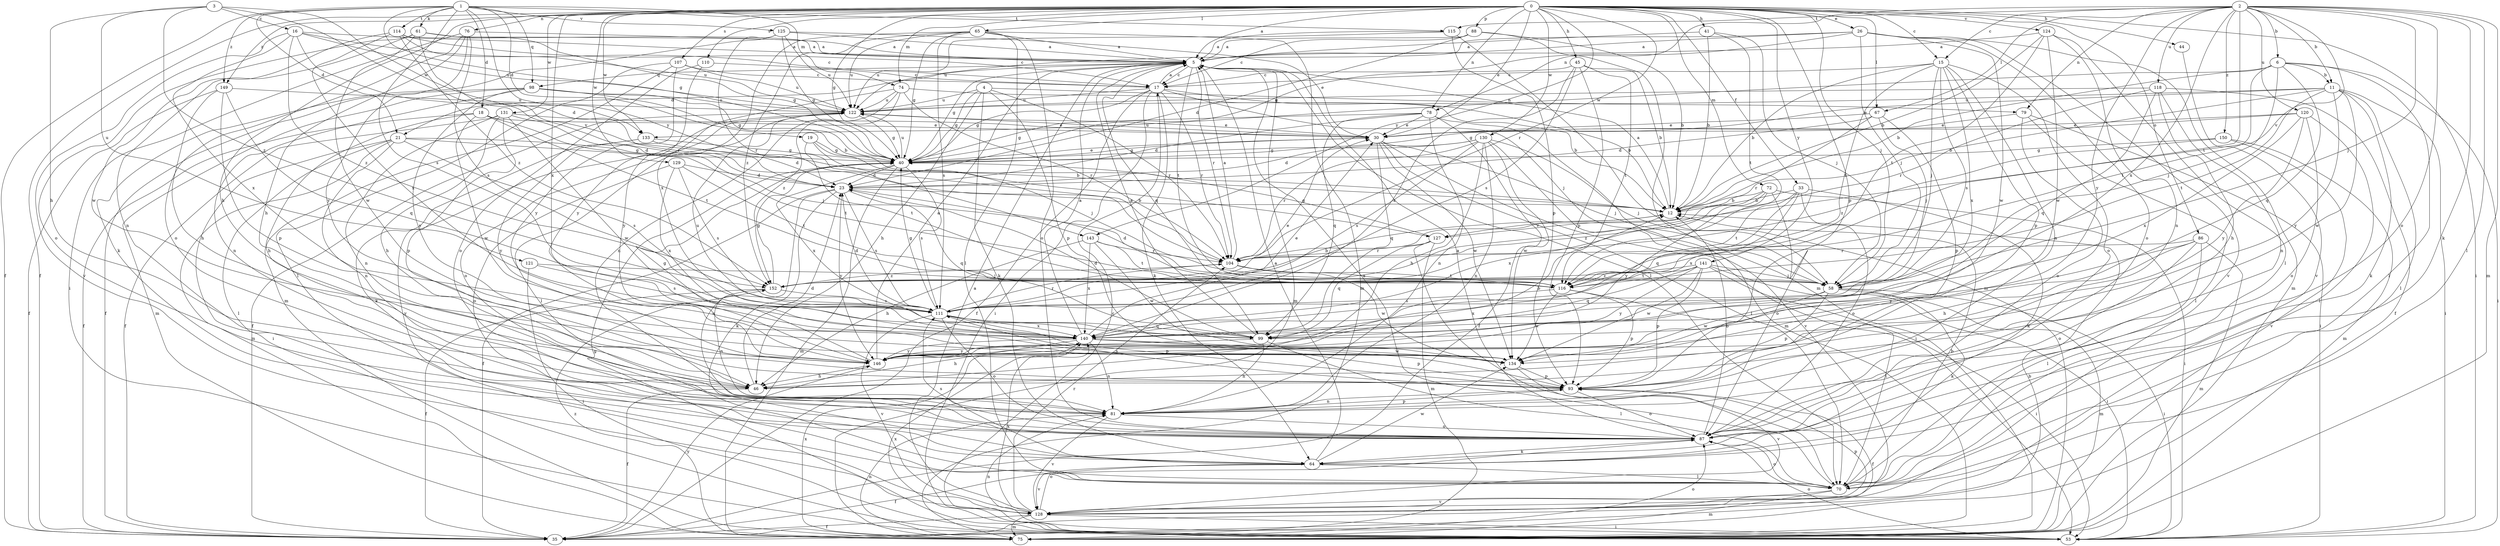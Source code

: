 strict digraph  {
0;
1;
2;
3;
4;
5;
6;
11;
12;
15;
16;
17;
18;
19;
21;
23;
26;
30;
33;
35;
40;
41;
44;
45;
46;
53;
58;
61;
64;
65;
67;
70;
72;
74;
75;
76;
78;
79;
81;
86;
87;
88;
93;
98;
99;
104;
107;
110;
111;
114;
115;
116;
118;
120;
121;
122;
124;
125;
127;
128;
129;
130;
131;
133;
134;
140;
141;
143;
146;
149;
150;
152;
0 -> 5  [label=a];
0 -> 15  [label=c];
0 -> 26  [label=e];
0 -> 30  [label=e];
0 -> 33  [label=f];
0 -> 35  [label=f];
0 -> 40  [label=g];
0 -> 41  [label=h];
0 -> 44  [label=h];
0 -> 45  [label=h];
0 -> 46  [label=h];
0 -> 53  [label=i];
0 -> 58  [label=j];
0 -> 65  [label=l];
0 -> 67  [label=l];
0 -> 72  [label=m];
0 -> 74  [label=m];
0 -> 76  [label=n];
0 -> 78  [label=n];
0 -> 86  [label=o];
0 -> 88  [label=p];
0 -> 93  [label=p];
0 -> 104  [label=r];
0 -> 107  [label=s];
0 -> 110  [label=s];
0 -> 124  [label=v];
0 -> 129  [label=w];
0 -> 130  [label=w];
0 -> 131  [label=w];
0 -> 133  [label=w];
0 -> 140  [label=x];
0 -> 141  [label=y];
0 -> 143  [label=y];
0 -> 149  [label=z];
1 -> 18  [label=d];
1 -> 19  [label=d];
1 -> 21  [label=d];
1 -> 35  [label=f];
1 -> 40  [label=g];
1 -> 61  [label=k];
1 -> 74  [label=m];
1 -> 98  [label=q];
1 -> 111  [label=s];
1 -> 114  [label=t];
1 -> 115  [label=t];
1 -> 125  [label=v];
1 -> 143  [label=y];
1 -> 149  [label=z];
2 -> 6  [label=b];
2 -> 11  [label=b];
2 -> 15  [label=c];
2 -> 58  [label=j];
2 -> 64  [label=k];
2 -> 67  [label=l];
2 -> 70  [label=l];
2 -> 75  [label=m];
2 -> 78  [label=n];
2 -> 79  [label=n];
2 -> 87  [label=o];
2 -> 115  [label=t];
2 -> 116  [label=t];
2 -> 118  [label=u];
2 -> 120  [label=u];
2 -> 127  [label=v];
2 -> 140  [label=x];
2 -> 146  [label=y];
2 -> 150  [label=z];
3 -> 16  [label=c];
3 -> 46  [label=h];
3 -> 121  [label=u];
3 -> 127  [label=v];
3 -> 133  [label=w];
3 -> 152  [label=z];
4 -> 40  [label=g];
4 -> 46  [label=h];
4 -> 64  [label=k];
4 -> 79  [label=n];
4 -> 93  [label=p];
4 -> 104  [label=r];
4 -> 122  [label=u];
5 -> 17  [label=c];
5 -> 21  [label=d];
5 -> 40  [label=g];
5 -> 70  [label=l];
5 -> 75  [label=m];
5 -> 98  [label=q];
5 -> 99  [label=q];
5 -> 104  [label=r];
5 -> 116  [label=t];
6 -> 11  [label=b];
6 -> 12  [label=b];
6 -> 53  [label=i];
6 -> 58  [label=j];
6 -> 70  [label=l];
6 -> 99  [label=q];
6 -> 116  [label=t];
6 -> 133  [label=w];
11 -> 12  [label=b];
11 -> 30  [label=e];
11 -> 53  [label=i];
11 -> 64  [label=k];
11 -> 70  [label=l];
11 -> 116  [label=t];
11 -> 122  [label=u];
11 -> 134  [label=w];
11 -> 146  [label=y];
12 -> 5  [label=a];
12 -> 127  [label=v];
15 -> 12  [label=b];
15 -> 17  [label=c];
15 -> 58  [label=j];
15 -> 81  [label=n];
15 -> 87  [label=o];
15 -> 93  [label=p];
15 -> 111  [label=s];
15 -> 116  [label=t];
15 -> 140  [label=x];
16 -> 5  [label=a];
16 -> 17  [label=c];
16 -> 104  [label=r];
16 -> 122  [label=u];
16 -> 128  [label=v];
16 -> 140  [label=x];
16 -> 152  [label=z];
17 -> 5  [label=a];
17 -> 12  [label=b];
17 -> 35  [label=f];
17 -> 40  [label=g];
17 -> 53  [label=i];
17 -> 58  [label=j];
17 -> 64  [label=k];
17 -> 104  [label=r];
17 -> 122  [label=u];
18 -> 30  [label=e];
18 -> 35  [label=f];
18 -> 46  [label=h];
18 -> 58  [label=j];
18 -> 116  [label=t];
18 -> 134  [label=w];
19 -> 12  [label=b];
19 -> 40  [label=g];
19 -> 58  [label=j];
19 -> 116  [label=t];
21 -> 40  [label=g];
21 -> 53  [label=i];
21 -> 70  [label=l];
21 -> 75  [label=m];
21 -> 81  [label=n];
21 -> 111  [label=s];
21 -> 116  [label=t];
23 -> 12  [label=b];
23 -> 35  [label=f];
23 -> 64  [label=k];
23 -> 87  [label=o];
23 -> 99  [label=q];
23 -> 111  [label=s];
23 -> 146  [label=y];
26 -> 5  [label=a];
26 -> 40  [label=g];
26 -> 58  [label=j];
26 -> 75  [label=m];
26 -> 87  [label=o];
26 -> 122  [label=u];
26 -> 128  [label=v];
26 -> 134  [label=w];
30 -> 40  [label=g];
30 -> 53  [label=i];
30 -> 58  [label=j];
30 -> 70  [label=l];
30 -> 99  [label=q];
30 -> 122  [label=u];
30 -> 134  [label=w];
33 -> 12  [label=b];
33 -> 64  [label=k];
33 -> 87  [label=o];
33 -> 99  [label=q];
33 -> 116  [label=t];
33 -> 140  [label=x];
35 -> 12  [label=b];
35 -> 146  [label=y];
40 -> 23  [label=d];
40 -> 30  [label=e];
40 -> 75  [label=m];
40 -> 111  [label=s];
40 -> 122  [label=u];
40 -> 140  [label=x];
41 -> 5  [label=a];
41 -> 12  [label=b];
41 -> 58  [label=j];
41 -> 116  [label=t];
44 -> 128  [label=v];
45 -> 12  [label=b];
45 -> 17  [label=c];
45 -> 93  [label=p];
45 -> 111  [label=s];
45 -> 116  [label=t];
45 -> 140  [label=x];
46 -> 23  [label=d];
46 -> 35  [label=f];
53 -> 17  [label=c];
53 -> 40  [label=g];
53 -> 81  [label=n];
53 -> 87  [label=o];
53 -> 140  [label=x];
58 -> 53  [label=i];
58 -> 64  [label=k];
58 -> 75  [label=m];
58 -> 93  [label=p];
58 -> 134  [label=w];
58 -> 140  [label=x];
61 -> 5  [label=a];
61 -> 23  [label=d];
61 -> 40  [label=g];
61 -> 81  [label=n];
61 -> 87  [label=o];
61 -> 134  [label=w];
64 -> 5  [label=a];
64 -> 35  [label=f];
64 -> 70  [label=l];
64 -> 111  [label=s];
64 -> 128  [label=v];
64 -> 134  [label=w];
65 -> 5  [label=a];
65 -> 40  [label=g];
65 -> 70  [label=l];
65 -> 75  [label=m];
65 -> 87  [label=o];
65 -> 111  [label=s];
65 -> 122  [label=u];
65 -> 140  [label=x];
65 -> 152  [label=z];
67 -> 23  [label=d];
67 -> 30  [label=e];
67 -> 58  [label=j];
67 -> 93  [label=p];
67 -> 104  [label=r];
70 -> 5  [label=a];
70 -> 12  [label=b];
70 -> 75  [label=m];
70 -> 87  [label=o];
70 -> 128  [label=v];
72 -> 12  [label=b];
72 -> 53  [label=i];
72 -> 87  [label=o];
72 -> 140  [label=x];
72 -> 146  [label=y];
72 -> 152  [label=z];
74 -> 12  [label=b];
74 -> 81  [label=n];
74 -> 104  [label=r];
74 -> 122  [label=u];
74 -> 146  [label=y];
74 -> 152  [label=z];
75 -> 81  [label=n];
75 -> 87  [label=o];
75 -> 140  [label=x];
75 -> 152  [label=z];
76 -> 5  [label=a];
76 -> 46  [label=h];
76 -> 53  [label=i];
76 -> 87  [label=o];
76 -> 111  [label=s];
76 -> 146  [label=y];
78 -> 23  [label=d];
78 -> 30  [label=e];
78 -> 35  [label=f];
78 -> 40  [label=g];
78 -> 75  [label=m];
78 -> 81  [label=n];
78 -> 99  [label=q];
79 -> 30  [label=e];
79 -> 53  [label=i];
79 -> 70  [label=l];
79 -> 87  [label=o];
81 -> 87  [label=o];
81 -> 93  [label=p];
81 -> 128  [label=v];
86 -> 46  [label=h];
86 -> 70  [label=l];
86 -> 75  [label=m];
86 -> 87  [label=o];
86 -> 104  [label=r];
86 -> 146  [label=y];
87 -> 5  [label=a];
87 -> 12  [label=b];
87 -> 64  [label=k];
88 -> 5  [label=a];
88 -> 12  [label=b];
88 -> 17  [label=c];
88 -> 23  [label=d];
88 -> 75  [label=m];
93 -> 35  [label=f];
93 -> 81  [label=n];
93 -> 87  [label=o];
93 -> 111  [label=s];
98 -> 12  [label=b];
98 -> 35  [label=f];
98 -> 40  [label=g];
98 -> 75  [label=m];
98 -> 81  [label=n];
98 -> 122  [label=u];
98 -> 146  [label=y];
99 -> 5  [label=a];
99 -> 23  [label=d];
99 -> 70  [label=l];
99 -> 81  [label=n];
99 -> 122  [label=u];
99 -> 146  [label=y];
104 -> 5  [label=a];
104 -> 116  [label=t];
104 -> 134  [label=w];
104 -> 152  [label=z];
107 -> 17  [label=c];
107 -> 70  [label=l];
107 -> 75  [label=m];
107 -> 122  [label=u];
107 -> 146  [label=y];
110 -> 17  [label=c];
110 -> 87  [label=o];
110 -> 146  [label=y];
111 -> 23  [label=d];
111 -> 30  [label=e];
111 -> 40  [label=g];
111 -> 87  [label=o];
111 -> 93  [label=p];
111 -> 99  [label=q];
111 -> 104  [label=r];
111 -> 128  [label=v];
111 -> 140  [label=x];
114 -> 5  [label=a];
114 -> 17  [label=c];
114 -> 122  [label=u];
114 -> 134  [label=w];
114 -> 140  [label=x];
114 -> 152  [label=z];
115 -> 5  [label=a];
115 -> 75  [label=m];
115 -> 93  [label=p];
115 -> 122  [label=u];
116 -> 23  [label=d];
116 -> 53  [label=i];
116 -> 93  [label=p];
116 -> 111  [label=s];
116 -> 134  [label=w];
118 -> 35  [label=f];
118 -> 46  [label=h];
118 -> 81  [label=n];
118 -> 99  [label=q];
118 -> 104  [label=r];
118 -> 122  [label=u];
120 -> 30  [label=e];
120 -> 40  [label=g];
120 -> 70  [label=l];
120 -> 87  [label=o];
120 -> 140  [label=x];
120 -> 146  [label=y];
121 -> 53  [label=i];
121 -> 58  [label=j];
121 -> 111  [label=s];
122 -> 30  [label=e];
122 -> 35  [label=f];
122 -> 40  [label=g];
122 -> 70  [label=l];
122 -> 87  [label=o];
122 -> 128  [label=v];
124 -> 5  [label=a];
124 -> 12  [label=b];
124 -> 70  [label=l];
124 -> 81  [label=n];
124 -> 116  [label=t];
124 -> 134  [label=w];
125 -> 5  [label=a];
125 -> 30  [label=e];
125 -> 40  [label=g];
125 -> 64  [label=k];
125 -> 104  [label=r];
125 -> 122  [label=u];
127 -> 40  [label=g];
127 -> 70  [label=l];
127 -> 75  [label=m];
127 -> 99  [label=q];
127 -> 104  [label=r];
128 -> 5  [label=a];
128 -> 35  [label=f];
128 -> 53  [label=i];
128 -> 75  [label=m];
128 -> 87  [label=o];
128 -> 93  [label=p];
128 -> 104  [label=r];
128 -> 140  [label=x];
129 -> 23  [label=d];
129 -> 87  [label=o];
129 -> 111  [label=s];
129 -> 116  [label=t];
129 -> 140  [label=x];
130 -> 23  [label=d];
130 -> 40  [label=g];
130 -> 46  [label=h];
130 -> 58  [label=j];
130 -> 81  [label=n];
130 -> 104  [label=r];
130 -> 111  [label=s];
130 -> 128  [label=v];
130 -> 134  [label=w];
131 -> 23  [label=d];
131 -> 30  [label=e];
131 -> 35  [label=f];
131 -> 46  [label=h];
131 -> 81  [label=n];
131 -> 93  [label=p];
131 -> 134  [label=w];
133 -> 23  [label=d];
133 -> 40  [label=g];
133 -> 64  [label=k];
133 -> 146  [label=y];
134 -> 93  [label=p];
134 -> 128  [label=v];
140 -> 5  [label=a];
140 -> 30  [label=e];
140 -> 46  [label=h];
140 -> 81  [label=n];
140 -> 93  [label=p];
140 -> 134  [label=w];
140 -> 146  [label=y];
141 -> 53  [label=i];
141 -> 58  [label=j];
141 -> 70  [label=l];
141 -> 93  [label=p];
141 -> 99  [label=q];
141 -> 116  [label=t];
141 -> 134  [label=w];
141 -> 146  [label=y];
141 -> 152  [label=z];
143 -> 46  [label=h];
143 -> 104  [label=r];
143 -> 116  [label=t];
143 -> 134  [label=w];
143 -> 140  [label=x];
146 -> 5  [label=a];
146 -> 12  [label=b];
146 -> 40  [label=g];
146 -> 46  [label=h];
149 -> 35  [label=f];
149 -> 46  [label=h];
149 -> 93  [label=p];
149 -> 99  [label=q];
149 -> 122  [label=u];
150 -> 40  [label=g];
150 -> 75  [label=m];
150 -> 128  [label=v];
150 -> 152  [label=z];
152 -> 12  [label=b];
152 -> 35  [label=f];
152 -> 40  [label=g];
152 -> 81  [label=n];
152 -> 111  [label=s];
}
